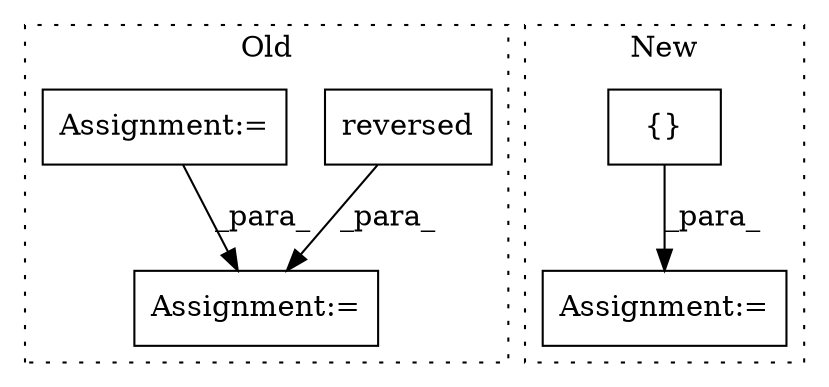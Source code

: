 digraph G {
subgraph cluster0 {
1 [label="reversed" a="32" s="6309,6323" l="9,1" shape="box"];
3 [label="Assignment:=" a="7" s="6452" l="15" shape="box"];
5 [label="Assignment:=" a="7" s="6401" l="1" shape="box"];
label = "Old";
style="dotted";
}
subgraph cluster1 {
2 [label="{}" a="4" s="5468,5477" l="1,1" shape="box"];
4 [label="Assignment:=" a="7" s="5421" l="2" shape="box"];
label = "New";
style="dotted";
}
1 -> 3 [label="_para_"];
2 -> 4 [label="_para_"];
5 -> 3 [label="_para_"];
}